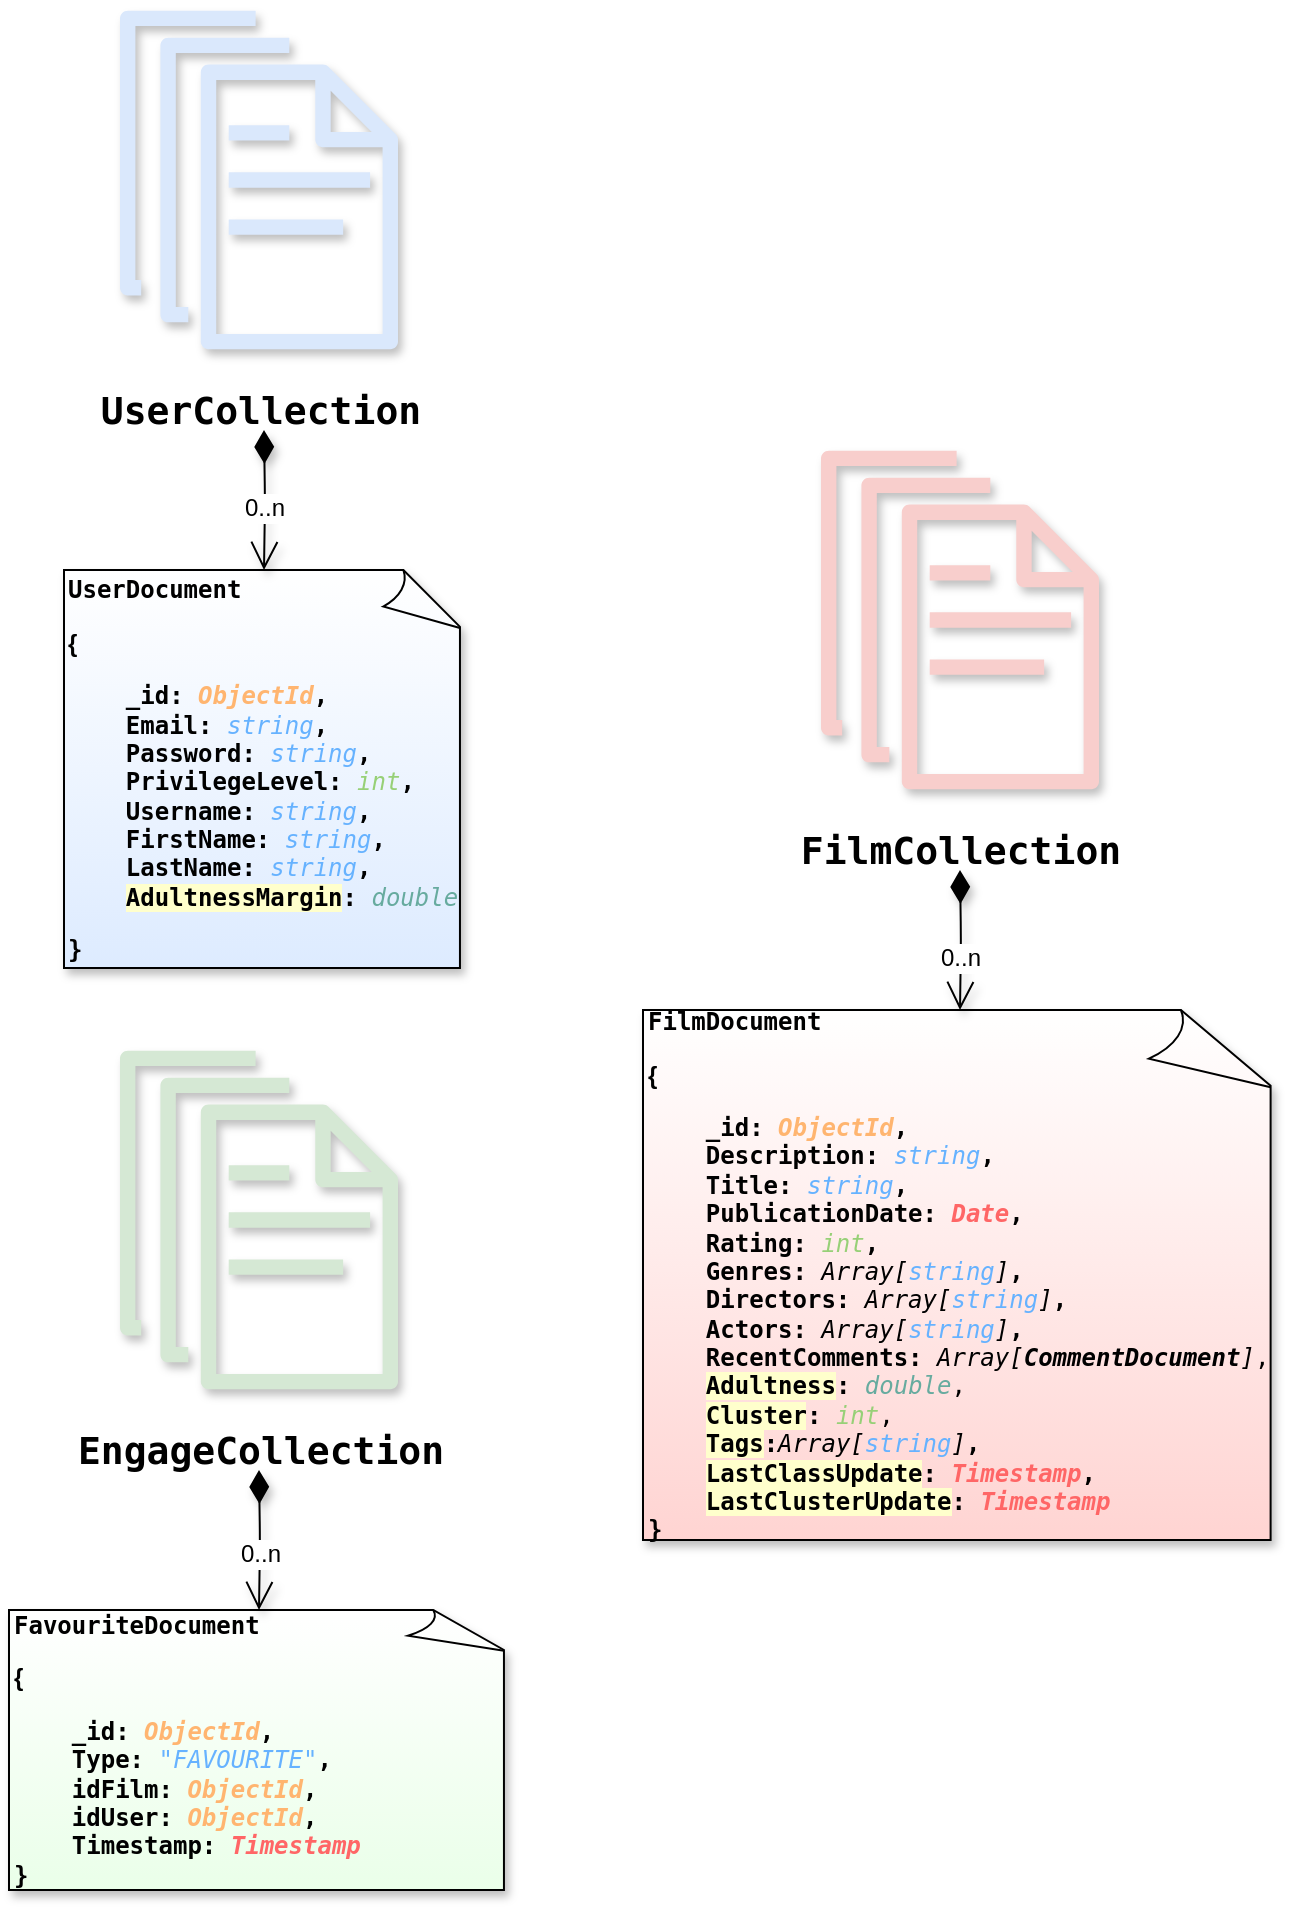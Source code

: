 <mxfile version="12.1.0" type="device" pages="1"><diagram id="Bxf1iPgv2D-pFVaHU1Q9" name="Pagina-1"><mxGraphModel dx="1204" dy="-272" grid="1" gridSize="10" guides="1" tooltips="1" connect="1" arrows="1" fold="1" page="1" pageScale="1" pageWidth="827" pageHeight="1169" math="0" shadow="0"><root><mxCell id="0"/><mxCell id="1" parent="0"/><mxCell id="5v01E57TtF60HXx6akpf-5" value="&lt;pre&gt;&lt;b&gt;UserDocument&lt;/b&gt;&lt;/pre&gt;&lt;pre&gt;&lt;b style=&quot;font-family: &amp;#34;helvetica&amp;#34; ; white-space: normal&quot;&gt;{&lt;/b&gt;&lt;/pre&gt;&lt;pre&gt;&lt;b&gt;&amp;nbsp; &amp;nbsp; _id: &lt;/b&gt;&lt;font color=&quot;#ffb570&quot;&gt;&lt;b&gt;&lt;i&gt;ObjectId&lt;/i&gt;&lt;/b&gt;&lt;/font&gt;&lt;span style=&quot;font-weight: bold&quot;&gt;,&lt;br&gt;&lt;/span&gt;&lt;b&gt;&amp;nbsp; &amp;nbsp; Email: &lt;/b&gt;&lt;font color=&quot;#66b2ff&quot;&gt;&lt;i&gt;string&lt;/i&gt;&lt;/font&gt;&lt;b&gt;,&lt;br&gt;&lt;/b&gt;&lt;b&gt;&amp;nbsp; &amp;nbsp; Password: &lt;/b&gt;&lt;font color=&quot;#66b2ff&quot;&gt;&lt;i&gt;string&lt;/i&gt;&lt;/font&gt;&lt;b&gt;,&lt;br&gt;&lt;/b&gt;&lt;b&gt;&amp;nbsp; &amp;nbsp; PrivilegeLevel: &lt;/b&gt;&lt;i&gt;&lt;font color=&quot;#97d077&quot;&gt;int&lt;/font&gt;&lt;/i&gt;&lt;span style=&quot;font-weight: bold&quot;&gt;,&lt;br&gt;&lt;/span&gt;&lt;b&gt;&amp;nbsp; &amp;nbsp; Username: &lt;/b&gt;&lt;font color=&quot;#66b2ff&quot;&gt;&lt;i&gt;string&lt;/i&gt;&lt;/font&gt;&lt;b&gt;,&lt;br&gt;&lt;/b&gt;&lt;b&gt;&amp;nbsp; &amp;nbsp; FirstName: &lt;/b&gt;&lt;font color=&quot;#66b2ff&quot;&gt;&lt;i&gt;string&lt;/i&gt;&lt;/font&gt;&lt;b&gt;,&lt;br&gt;&lt;/b&gt;&lt;b&gt;&amp;nbsp; &amp;nbsp; LastName: &lt;/b&gt;&lt;font color=&quot;#66b2ff&quot;&gt;&lt;i&gt;string&lt;/i&gt;&lt;/font&gt;&lt;b style=&quot;white-space: normal&quot;&gt;,&lt;/b&gt;&lt;b&gt;&lt;br&gt;&lt;/b&gt;&lt;b&gt;    &lt;span style=&quot;background-color: rgb(255 , 255 , 204)&quot;&gt;AdultnessMargin&lt;/span&gt;: &lt;/b&gt;&lt;i style=&quot;white-space: normal&quot;&gt;&lt;font color=&quot;#67ab9f&quot;&gt;double&lt;/font&gt;&lt;/i&gt;&lt;b style=&quot;font-family: &amp;#34;helvetica&amp;#34; ; white-space: normal&quot;&gt;&lt;/b&gt;&lt;/pre&gt;&lt;pre&gt;&lt;b&gt;}&lt;/b&gt;&lt;/pre&gt;" style="whiteSpace=wrap;html=1;shape=mxgraph.basic.document;align=left;fillColor=#DDEBFF;strokeColor=#000000;gradientColor=#ffffff;gradientDirection=north;shadow=1;" parent="1" vertex="1"><mxGeometry x="120" y="1480" width="200" height="199" as="geometry"/></mxCell><mxCell id="5v01E57TtF60HXx6akpf-6" value="&lt;pre&gt;&lt;b&gt;FilmDocument&lt;/b&gt;&lt;/pre&gt;&lt;pre&gt;&lt;b style=&quot;font-family: &amp;#34;helvetica&amp;#34; ; white-space: normal&quot;&gt;{&lt;/b&gt;&lt;/pre&gt;&lt;pre&gt;&lt;b&gt;&amp;nbsp; &amp;nbsp; _id: &lt;/b&gt;&lt;font color=&quot;#ffb570&quot;&gt;&lt;b&gt;&lt;i&gt;ObjectId&lt;/i&gt;&lt;/b&gt;&lt;/font&gt;&lt;span style=&quot;font-weight: bold&quot;&gt;,&lt;br&gt;&lt;/span&gt;&lt;b&gt;&amp;nbsp; &amp;nbsp; Description: &lt;/b&gt;&lt;font color=&quot;#66b2ff&quot;&gt;&lt;i&gt;string&lt;/i&gt;&lt;/font&gt;&lt;b&gt;,&lt;br&gt;    Title: &lt;/b&gt;&lt;i&gt;&lt;font color=&quot;#66b2ff&quot;&gt;string&lt;/font&gt;&lt;/i&gt;&lt;b&gt;,&lt;br&gt;&lt;/b&gt;&lt;b&gt;&amp;nbsp; &amp;nbsp; PublicationDate: &lt;/b&gt;&lt;i&gt;&lt;font color=&quot;#ff6666&quot;&gt;&lt;b&gt;Date&lt;/b&gt;&lt;/font&gt;&lt;/i&gt;&lt;span style=&quot;font-weight: bold&quot;&gt;,&lt;br&gt;    Rating: &lt;/span&gt;&lt;i&gt;&lt;font color=&quot;#97d077&quot;&gt;int&lt;/font&gt;&lt;/i&gt;&lt;span style=&quot;font-weight: bold&quot;&gt;,&lt;br&gt;&lt;/span&gt;&lt;b&gt;&amp;nbsp; &amp;nbsp; Genres: &lt;/b&gt;&lt;i&gt;Array[&lt;font color=&quot;#66b2ff&quot;&gt;string&lt;/font&gt;]&lt;/i&gt;&lt;b&gt;,&lt;br&gt;&lt;/b&gt;&lt;b&gt;&amp;nbsp; &amp;nbsp; Directors: &lt;/b&gt;&lt;i&gt;Array[&lt;font color=&quot;#66b2ff&quot;&gt;string&lt;/font&gt;]&lt;/i&gt;&lt;b&gt;,&lt;br&gt;&lt;/b&gt;&lt;b&gt;&amp;nbsp; &amp;nbsp; Actors: &lt;/b&gt;&lt;i&gt;Array[&lt;font color=&quot;#66b2ff&quot;&gt;string&lt;/font&gt;]&lt;/i&gt;&lt;b&gt;,&lt;br&gt;    RecentComments: &lt;/b&gt;&lt;i&gt;Array[&lt;/i&gt;&lt;b&gt;&lt;i&gt;CommentDocument&lt;/i&gt;&lt;/b&gt;&lt;i&gt;]&lt;/i&gt;,&lt;i&gt;&lt;br&gt;&lt;/i&gt;&lt;b&gt;    &lt;span style=&quot;background-color: rgb(255 , 255 , 204)&quot;&gt;Adultness&lt;/span&gt;: &lt;/b&gt;&lt;i style=&quot;white-space: normal&quot;&gt;&lt;font color=&quot;#67ab9f&quot;&gt;double&lt;/font&gt;&lt;/i&gt;,&lt;br&gt;&lt;b&gt;    &lt;/b&gt;&lt;b style=&quot;white-space: normal&quot;&gt;&lt;span style=&quot;background-color: rgb(255 , 255 , 204)&quot;&gt;Cluster&lt;/span&gt;:&amp;nbsp;&lt;/b&gt;&lt;i style=&quot;white-space: normal&quot;&gt;&lt;font color=&quot;#97d077&quot;&gt;int&lt;/font&gt;&lt;/i&gt;,&lt;br&gt;&lt;b&gt;    &lt;span style=&quot;background-color: rgb(255 , 255 , 204)&quot;&gt;Tags&lt;/span&gt;:&lt;/b&gt;&lt;i style=&quot;white-space: normal&quot;&gt;Array[&lt;font color=&quot;#66b2ff&quot;&gt;string&lt;/font&gt;]&lt;/i&gt;&lt;b style=&quot;white-space: normal&quot;&gt;,&lt;/b&gt;&lt;b&gt;&lt;br&gt;&lt;/b&gt;&lt;b&gt;    &lt;span style=&quot;background-color: rgb(255 , 255 , 204)&quot;&gt;LastClassUpdate&lt;/span&gt;: &lt;/b&gt;&lt;i style=&quot;white-space: normal&quot;&gt;&lt;font color=&quot;#ff6666&quot;&gt;&lt;b&gt;Timestamp&lt;/b&gt;&lt;/font&gt;&lt;/i&gt;&lt;b style=&quot;white-space: normal&quot;&gt;,&lt;/b&gt;&lt;i style=&quot;white-space: normal&quot;&gt;&lt;font color=&quot;#ff6666&quot;&gt;&lt;b&gt;&lt;br&gt;&lt;/b&gt;&lt;/font&gt;&lt;/i&gt;&lt;b&gt;    &lt;span style=&quot;background-color: rgb(255 , 255 , 204)&quot;&gt;LastClusterUpdate&lt;/span&gt;: &lt;/b&gt;&lt;i style=&quot;white-space: normal&quot;&gt;&lt;font color=&quot;#ff6666&quot;&gt;&lt;b&gt;Timestamp&lt;/b&gt;&lt;/font&gt;&lt;/i&gt;&lt;b&gt;&lt;br&gt;&lt;/b&gt;&lt;b&gt;}&lt;/b&gt;&lt;/pre&gt;" style="whiteSpace=wrap;html=1;shape=mxgraph.basic.document;align=left;fillColor=#FFD4D2;strokeColor=#000000;gradientColor=#ffffff;gradientDirection=north;shadow=1;fontFamily=monospace;" parent="1" vertex="1"><mxGeometry x="409.5" y="1700" width="317" height="265" as="geometry"/></mxCell><mxCell id="5v01E57TtF60HXx6akpf-8" value="&lt;pre&gt;&lt;b&gt;FavouriteDocument&lt;/b&gt;&lt;/pre&gt;&lt;pre&gt;&lt;b style=&quot;font-family: &amp;#34;helvetica&amp;#34; ; white-space: normal&quot;&gt;{&lt;/b&gt;&lt;/pre&gt;&lt;pre&gt;&lt;b&gt;&amp;nbsp; &amp;nbsp; _id: &lt;/b&gt;&lt;font color=&quot;#ffb570&quot;&gt;&lt;b&gt;&lt;i&gt;ObjectId&lt;/i&gt;&lt;/b&gt;&lt;/font&gt;&lt;span style=&quot;font-weight: bold&quot;&gt;,&lt;br&gt;    Type: &lt;/span&gt;&lt;font color=&quot;#66b2ff&quot; style=&quot;white-space: normal&quot;&gt;&lt;i&gt;&quot;FAVOURITE&quot;&lt;/i&gt;&lt;/font&gt;&lt;b style=&quot;white-space: normal&quot;&gt;,&lt;/b&gt;&lt;font color=&quot;#66b2ff&quot; style=&quot;white-space: normal&quot;&gt;&lt;i&gt;&lt;br&gt;&lt;/i&gt;&lt;/font&gt;&lt;b&gt;&amp;nbsp; &amp;nbsp; idFilm: &lt;/b&gt;&lt;i&gt;&lt;b&gt;&lt;font color=&quot;#ffb570&quot;&gt;ObjectId&lt;/font&gt;&lt;/b&gt;&lt;/i&gt;&lt;b&gt;,&lt;br&gt;&lt;/b&gt;&lt;b&gt;&amp;nbsp; &amp;nbsp; idUser: &lt;/b&gt;&lt;i&gt;&lt;b&gt;&lt;font color=&quot;#ffb570&quot;&gt;ObjectId&lt;/font&gt;&lt;/b&gt;&lt;/i&gt;&lt;b&gt;,&lt;/b&gt;&lt;span style=&quot;font-weight: bold&quot;&gt;&lt;br&gt;&lt;/span&gt;&lt;b&gt;&amp;nbsp; &amp;nbsp; Timestamp: &lt;/b&gt;&lt;i&gt;&lt;font color=&quot;#ff6666&quot;&gt;&lt;b&gt;Timestamp&lt;/b&gt;&lt;/font&gt;&lt;/i&gt;&lt;b&gt;&lt;br&gt;&lt;/b&gt;&lt;b&gt;}&lt;/b&gt;&lt;/pre&gt;" style="whiteSpace=wrap;html=1;shape=mxgraph.basic.document;align=left;fillColor=#EAFFE9;gradientColor=#ffffff;gradientDirection=north;shadow=1;" parent="1" vertex="1"><mxGeometry x="92.5" y="2000" width="250" height="140" as="geometry"/></mxCell><mxCell id="5v01E57TtF60HXx6akpf-16" value="&lt;pre&gt;&lt;font style=&quot;font-size: 19px&quot;&gt;&lt;b&gt;FilmCollection&lt;/b&gt;&lt;/font&gt;&lt;/pre&gt;" style="outlineConnect=0;dashed=0;verticalLabelPosition=bottom;verticalAlign=top;align=center;html=1;fontSize=12;fontStyle=0;aspect=fixed;pointerEvents=1;shape=mxgraph.aws4.documents;fillColor=#f8cecc;strokeColor=#b85450;shadow=1;" parent="1" vertex="1"><mxGeometry x="498.5" y="1420" width="139" height="170" as="geometry"/></mxCell><mxCell id="5v01E57TtF60HXx6akpf-21" value="&lt;pre&gt;&lt;font style=&quot;font-size: 19px&quot;&gt;&lt;b&gt;UserCollection&lt;/b&gt;&lt;/font&gt;&lt;/pre&gt;" style="outlineConnect=0;dashed=0;verticalLabelPosition=bottom;verticalAlign=top;align=center;html=1;fontSize=12;fontStyle=0;aspect=fixed;pointerEvents=1;shape=mxgraph.aws4.documents;fillColor=#dae8fc;strokeColor=#6c8ebf;shadow=1;" parent="1" vertex="1"><mxGeometry x="148" y="1200" width="139" height="170" as="geometry"/></mxCell><mxCell id="5v01E57TtF60HXx6akpf-22" value="&lt;pre&gt;&lt;font style=&quot;font-size: 19px&quot;&gt;&lt;b&gt;EngageCollection&lt;/b&gt;&lt;/font&gt;&lt;/pre&gt;" style="outlineConnect=0;dashed=0;verticalLabelPosition=bottom;verticalAlign=top;align=center;html=1;fontSize=12;fontStyle=0;aspect=fixed;pointerEvents=1;shape=mxgraph.aws4.documents;fillColor=#d5e8d4;strokeColor=#82b366;shadow=1;" parent="1" vertex="1"><mxGeometry x="148" y="1720" width="139" height="170" as="geometry"/></mxCell><mxCell id="5v01E57TtF60HXx6akpf-28" value="" style="endArrow=open;html=1;endSize=12;startArrow=diamondThin;startSize=14;startFill=1;edgeStyle=orthogonalEdgeStyle;align=left;verticalAlign=bottom;entryX=0.5;entryY=0;entryDx=0;entryDy=0;entryPerimeter=0;shadow=1;" parent="1" target="5v01E57TtF60HXx6akpf-8" edge="1"><mxGeometry x="-1" y="3" relative="1" as="geometry"><mxPoint x="217.5" y="1930" as="sourcePoint"/><mxPoint x="-236" y="1820.143" as="targetPoint"/></mxGeometry></mxCell><mxCell id="5v01E57TtF60HXx6akpf-29" value="0..n" style="text;html=1;resizable=0;points=[];align=center;verticalAlign=middle;labelBackgroundColor=#ffffff;" parent="5v01E57TtF60HXx6akpf-28" vertex="1" connectable="0"><mxGeometry x="0.902" relative="1" as="geometry"><mxPoint x="0.5" y="-25" as="offset"/></mxGeometry></mxCell><mxCell id="5v01E57TtF60HXx6akpf-34" value="" style="endArrow=open;html=1;endSize=12;startArrow=diamondThin;startSize=14;startFill=1;edgeStyle=orthogonalEdgeStyle;align=left;verticalAlign=bottom;shadow=1;" parent="1" target="5v01E57TtF60HXx6akpf-6" edge="1"><mxGeometry x="-1" y="3" relative="1" as="geometry"><mxPoint x="568" y="1630" as="sourcePoint"/><mxPoint x="410" y="2142.143" as="targetPoint"/></mxGeometry></mxCell><mxCell id="5v01E57TtF60HXx6akpf-35" value="0..n" style="text;html=1;resizable=0;points=[];align=center;verticalAlign=middle;labelBackgroundColor=#ffffff;" parent="5v01E57TtF60HXx6akpf-34" vertex="1" connectable="0"><mxGeometry x="0.902" relative="1" as="geometry"><mxPoint y="-22.5" as="offset"/></mxGeometry></mxCell><mxCell id="5v01E57TtF60HXx6akpf-36" value="" style="endArrow=open;html=1;endSize=12;startArrow=diamondThin;startSize=14;startFill=1;edgeStyle=orthogonalEdgeStyle;align=left;verticalAlign=bottom;entryX=0.5;entryY=0;entryDx=0;entryDy=0;entryPerimeter=0;shadow=1;" parent="1" target="5v01E57TtF60HXx6akpf-5" edge="1"><mxGeometry x="-1" y="3" relative="1" as="geometry"><mxPoint x="220" y="1410" as="sourcePoint"/><mxPoint x="594.765" y="1493.5" as="targetPoint"/></mxGeometry></mxCell><mxCell id="5v01E57TtF60HXx6akpf-37" value="0..n" style="text;html=1;resizable=0;points=[];align=center;verticalAlign=middle;labelBackgroundColor=#ffffff;" parent="5v01E57TtF60HXx6akpf-36" vertex="1" connectable="0"><mxGeometry x="0.902" relative="1" as="geometry"><mxPoint y="-27.5" as="offset"/></mxGeometry></mxCell></root></mxGraphModel></diagram></mxfile>